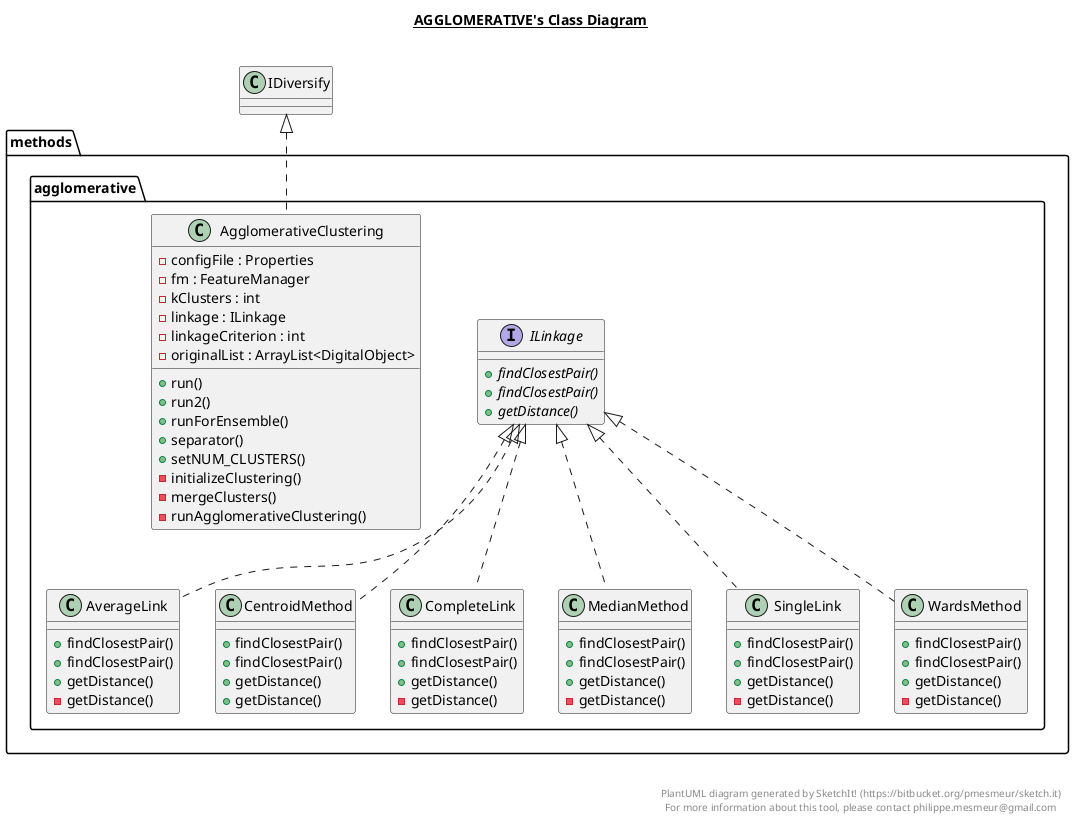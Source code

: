 @startuml

title __AGGLOMERATIVE's Class Diagram__\n

  namespace methods.agglomerative {
    class methods.agglomerative.AgglomerativeClustering {
        - configFile : Properties
        - fm : FeatureManager
        - kClusters : int
        - linkage : ILinkage
        - linkageCriterion : int
        - originalList : ArrayList<DigitalObject>
        + run()
        + run2()
        + runForEnsemble()
        + separator()
        + setNUM_CLUSTERS()
        - initializeClustering()
        - mergeClusters()
        - runAgglomerativeClustering()
    }
  }
  

  namespace methods.agglomerative {
    class methods.agglomerative.AverageLink {
        + findClosestPair()
        + findClosestPair()
        + getDistance()
        - getDistance()
    }
  }
  

  namespace methods.agglomerative {
    class methods.agglomerative.CentroidMethod {
        + findClosestPair()
        + findClosestPair()
        + getDistance()
        + getDistance()
    }
  }
  

  namespace methods.agglomerative {
    class methods.agglomerative.CompleteLink {
        + findClosestPair()
        + findClosestPair()
        + getDistance()
        - getDistance()
    }
  }
  

  namespace methods.agglomerative {
    interface methods.agglomerative.ILinkage {
        {abstract} + findClosestPair()
        {abstract} + findClosestPair()
        {abstract} + getDistance()
    }
  }
  

  namespace methods.agglomerative {
    class methods.agglomerative.MedianMethod {
        + findClosestPair()
        + findClosestPair()
        + getDistance()
        - getDistance()
    }
  }
  

  namespace methods.agglomerative {
    class methods.agglomerative.SingleLink {
        + findClosestPair()
        + findClosestPair()
        + getDistance()
        - getDistance()
    }
  }
  

  namespace methods.agglomerative {
    class methods.agglomerative.WardsMethod {
        + findClosestPair()
        + findClosestPair()
        + getDistance()
        - getDistance()
    }
  }
  

  methods.agglomerative.AgglomerativeClustering .up.|> IDiversify
  methods.agglomerative.AverageLink .up.|> ILinkage
  methods.agglomerative.CentroidMethod .up.|> ILinkage
  methods.agglomerative.CompleteLink .up.|> ILinkage
  methods.agglomerative.MedianMethod .up.|> ILinkage
  methods.agglomerative.SingleLink .up.|> ILinkage
  methods.agglomerative.WardsMethod .up.|> ILinkage


right footer


PlantUML diagram generated by SketchIt! (https://bitbucket.org/pmesmeur/sketch.it)
For more information about this tool, please contact philippe.mesmeur@gmail.com
endfooter

@enduml
